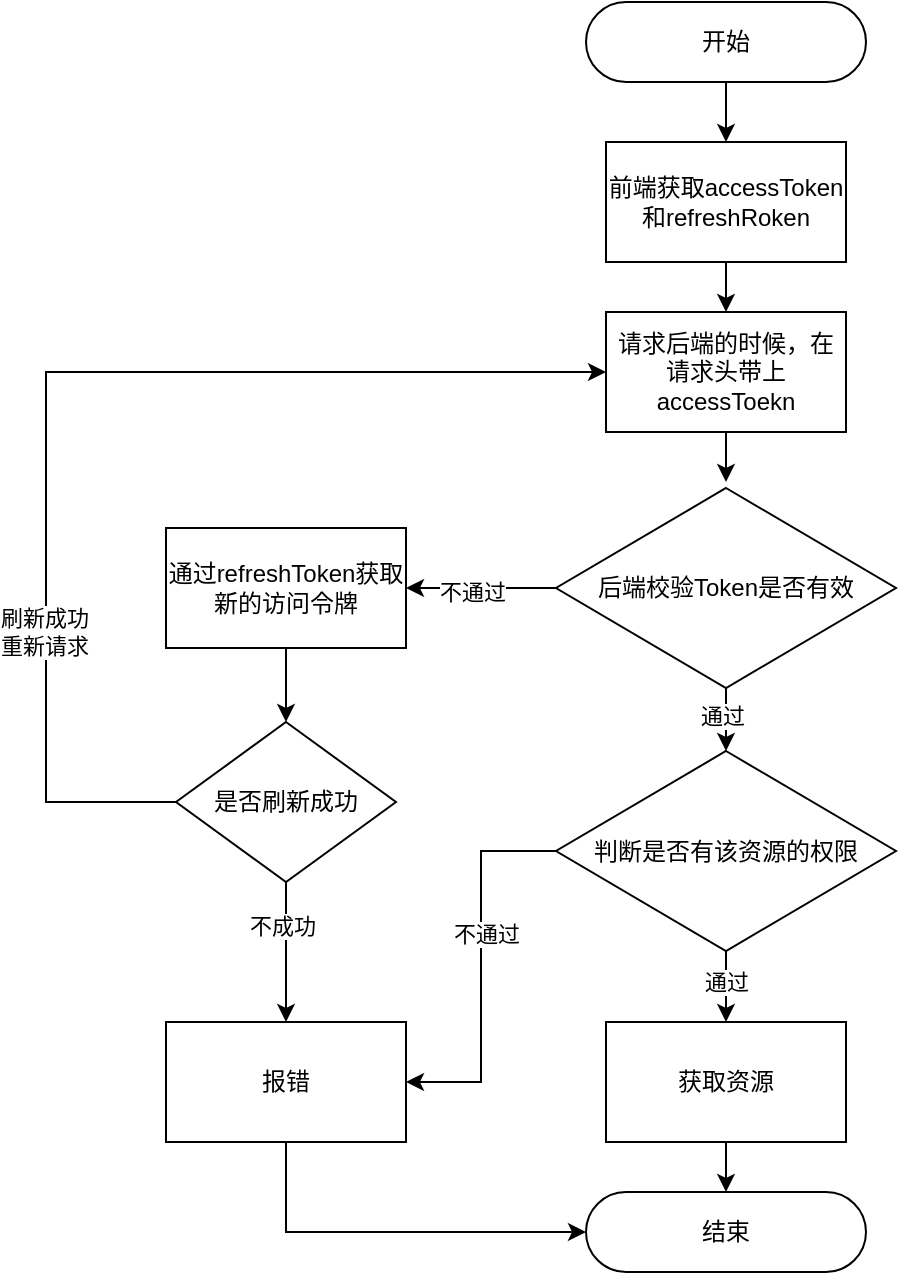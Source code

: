 <mxfile version="26.1.0">
  <diagram name="第 1 页" id="Kd9y4JIdKr67X6o098Qk">
    <mxGraphModel dx="1166" dy="770" grid="1" gridSize="10" guides="1" tooltips="1" connect="1" arrows="1" fold="1" page="1" pageScale="1" pageWidth="827" pageHeight="1169" math="0" shadow="0">
      <root>
        <mxCell id="0" />
        <mxCell id="1" parent="0" />
        <mxCell id="Co_ZKeGMq0DFVPIkAKi8-12" style="edgeStyle=orthogonalEdgeStyle;rounded=0;orthogonalLoop=1;jettySize=auto;html=1;exitX=0.5;exitY=1;exitDx=0;exitDy=0;" edge="1" parent="1" source="Co_ZKeGMq0DFVPIkAKi8-1" target="Co_ZKeGMq0DFVPIkAKi8-2">
          <mxGeometry relative="1" as="geometry" />
        </mxCell>
        <mxCell id="Co_ZKeGMq0DFVPIkAKi8-1" value="开始" style="rounded=1;whiteSpace=wrap;html=1;arcSize=50;" vertex="1" parent="1">
          <mxGeometry x="360" y="160" width="140" height="40" as="geometry" />
        </mxCell>
        <mxCell id="Co_ZKeGMq0DFVPIkAKi8-13" style="edgeStyle=orthogonalEdgeStyle;rounded=0;orthogonalLoop=1;jettySize=auto;html=1;exitX=0.5;exitY=1;exitDx=0;exitDy=0;entryX=0.5;entryY=0;entryDx=0;entryDy=0;" edge="1" parent="1" source="Co_ZKeGMq0DFVPIkAKi8-2" target="Co_ZKeGMq0DFVPIkAKi8-3">
          <mxGeometry relative="1" as="geometry" />
        </mxCell>
        <mxCell id="Co_ZKeGMq0DFVPIkAKi8-2" value="前端获取accessToken和refreshRoken" style="rounded=0;whiteSpace=wrap;html=1;" vertex="1" parent="1">
          <mxGeometry x="370" y="230" width="120" height="60" as="geometry" />
        </mxCell>
        <mxCell id="Co_ZKeGMq0DFVPIkAKi8-14" style="edgeStyle=orthogonalEdgeStyle;rounded=0;orthogonalLoop=1;jettySize=auto;html=1;exitX=0.5;exitY=1;exitDx=0;exitDy=0;" edge="1" parent="1" source="Co_ZKeGMq0DFVPIkAKi8-3">
          <mxGeometry relative="1" as="geometry">
            <mxPoint x="430" y="400" as="targetPoint" />
          </mxGeometry>
        </mxCell>
        <mxCell id="Co_ZKeGMq0DFVPIkAKi8-3" value="请求后端的时候，在请求头带上accessToekn" style="whiteSpace=wrap;html=1;rounded=0;" vertex="1" parent="1">
          <mxGeometry x="370" y="315" width="120" height="60" as="geometry" />
        </mxCell>
        <mxCell id="Co_ZKeGMq0DFVPIkAKi8-15" style="edgeStyle=orthogonalEdgeStyle;rounded=0;orthogonalLoop=1;jettySize=auto;html=1;exitX=0.5;exitY=1;exitDx=0;exitDy=0;entryX=0.5;entryY=0;entryDx=0;entryDy=0;" edge="1" parent="1" source="Co_ZKeGMq0DFVPIkAKi8-5" target="Co_ZKeGMq0DFVPIkAKi8-7">
          <mxGeometry relative="1" as="geometry" />
        </mxCell>
        <mxCell id="Co_ZKeGMq0DFVPIkAKi8-16" value="通过" style="edgeLabel;html=1;align=center;verticalAlign=middle;resizable=0;points=[];" vertex="1" connectable="0" parent="Co_ZKeGMq0DFVPIkAKi8-15">
          <mxGeometry x="-0.132" y="-2" relative="1" as="geometry">
            <mxPoint as="offset" />
          </mxGeometry>
        </mxCell>
        <mxCell id="Co_ZKeGMq0DFVPIkAKi8-28" style="edgeStyle=orthogonalEdgeStyle;rounded=0;orthogonalLoop=1;jettySize=auto;html=1;exitX=0;exitY=0.5;exitDx=0;exitDy=0;" edge="1" parent="1" source="Co_ZKeGMq0DFVPIkAKi8-5" target="Co_ZKeGMq0DFVPIkAKi8-25">
          <mxGeometry relative="1" as="geometry" />
        </mxCell>
        <mxCell id="Co_ZKeGMq0DFVPIkAKi8-29" value="不通过" style="edgeLabel;html=1;align=center;verticalAlign=middle;resizable=0;points=[];" vertex="1" connectable="0" parent="Co_ZKeGMq0DFVPIkAKi8-28">
          <mxGeometry x="0.123" y="2" relative="1" as="geometry">
            <mxPoint as="offset" />
          </mxGeometry>
        </mxCell>
        <mxCell id="Co_ZKeGMq0DFVPIkAKi8-5" value="后端校验Token是否有效" style="rhombus;whiteSpace=wrap;html=1;" vertex="1" parent="1">
          <mxGeometry x="345" y="403" width="170" height="100" as="geometry" />
        </mxCell>
        <mxCell id="Co_ZKeGMq0DFVPIkAKi8-17" style="edgeStyle=orthogonalEdgeStyle;rounded=0;orthogonalLoop=1;jettySize=auto;html=1;exitX=0.5;exitY=1;exitDx=0;exitDy=0;entryX=0.5;entryY=0;entryDx=0;entryDy=0;" edge="1" parent="1" source="Co_ZKeGMq0DFVPIkAKi8-7" target="Co_ZKeGMq0DFVPIkAKi8-8">
          <mxGeometry relative="1" as="geometry" />
        </mxCell>
        <mxCell id="Co_ZKeGMq0DFVPIkAKi8-18" value="通过" style="edgeLabel;html=1;align=center;verticalAlign=middle;resizable=0;points=[];" vertex="1" connectable="0" parent="Co_ZKeGMq0DFVPIkAKi8-17">
          <mxGeometry x="0.305" relative="1" as="geometry">
            <mxPoint y="-8" as="offset" />
          </mxGeometry>
        </mxCell>
        <mxCell id="Co_ZKeGMq0DFVPIkAKi8-22" style="edgeStyle=orthogonalEdgeStyle;rounded=0;orthogonalLoop=1;jettySize=auto;html=1;exitX=0;exitY=0.5;exitDx=0;exitDy=0;entryX=1;entryY=0.5;entryDx=0;entryDy=0;" edge="1" parent="1" source="Co_ZKeGMq0DFVPIkAKi8-7" target="Co_ZKeGMq0DFVPIkAKi8-9">
          <mxGeometry relative="1" as="geometry" />
        </mxCell>
        <mxCell id="Co_ZKeGMq0DFVPIkAKi8-23" value="不通过" style="edgeLabel;html=1;align=center;verticalAlign=middle;resizable=0;points=[];" vertex="1" connectable="0" parent="Co_ZKeGMq0DFVPIkAKi8-22">
          <mxGeometry x="-0.176" y="2" relative="1" as="geometry">
            <mxPoint as="offset" />
          </mxGeometry>
        </mxCell>
        <mxCell id="Co_ZKeGMq0DFVPIkAKi8-7" value="判断是否有该资源的权限" style="rhombus;whiteSpace=wrap;html=1;" vertex="1" parent="1">
          <mxGeometry x="345" y="534.5" width="170" height="100" as="geometry" />
        </mxCell>
        <mxCell id="Co_ZKeGMq0DFVPIkAKi8-19" style="edgeStyle=orthogonalEdgeStyle;rounded=0;orthogonalLoop=1;jettySize=auto;html=1;exitX=0.5;exitY=1;exitDx=0;exitDy=0;entryX=0.5;entryY=0;entryDx=0;entryDy=0;" edge="1" parent="1" source="Co_ZKeGMq0DFVPIkAKi8-8" target="Co_ZKeGMq0DFVPIkAKi8-11">
          <mxGeometry relative="1" as="geometry" />
        </mxCell>
        <mxCell id="Co_ZKeGMq0DFVPIkAKi8-8" value="获取资源" style="rounded=0;whiteSpace=wrap;html=1;" vertex="1" parent="1">
          <mxGeometry x="370" y="670" width="120" height="60" as="geometry" />
        </mxCell>
        <mxCell id="Co_ZKeGMq0DFVPIkAKi8-24" style="edgeStyle=orthogonalEdgeStyle;rounded=0;orthogonalLoop=1;jettySize=auto;html=1;exitX=0.5;exitY=1;exitDx=0;exitDy=0;entryX=0;entryY=0.5;entryDx=0;entryDy=0;" edge="1" parent="1" source="Co_ZKeGMq0DFVPIkAKi8-9" target="Co_ZKeGMq0DFVPIkAKi8-11">
          <mxGeometry relative="1" as="geometry" />
        </mxCell>
        <mxCell id="Co_ZKeGMq0DFVPIkAKi8-9" value="报错" style="rounded=0;whiteSpace=wrap;html=1;" vertex="1" parent="1">
          <mxGeometry x="150" y="670" width="120" height="60" as="geometry" />
        </mxCell>
        <mxCell id="Co_ZKeGMq0DFVPIkAKi8-11" value="结束" style="rounded=1;whiteSpace=wrap;html=1;arcSize=50;" vertex="1" parent="1">
          <mxGeometry x="360" y="755" width="140" height="40" as="geometry" />
        </mxCell>
        <mxCell id="Co_ZKeGMq0DFVPIkAKi8-31" style="edgeStyle=orthogonalEdgeStyle;rounded=0;orthogonalLoop=1;jettySize=auto;html=1;exitX=0.5;exitY=1;exitDx=0;exitDy=0;entryX=0.5;entryY=0;entryDx=0;entryDy=0;" edge="1" parent="1" source="Co_ZKeGMq0DFVPIkAKi8-25" target="Co_ZKeGMq0DFVPIkAKi8-27">
          <mxGeometry relative="1" as="geometry" />
        </mxCell>
        <mxCell id="Co_ZKeGMq0DFVPIkAKi8-25" value="通过refreshToken获取新的访问令牌" style="rounded=0;whiteSpace=wrap;html=1;" vertex="1" parent="1">
          <mxGeometry x="150" y="423" width="120" height="60" as="geometry" />
        </mxCell>
        <mxCell id="Co_ZKeGMq0DFVPIkAKi8-30" style="edgeStyle=orthogonalEdgeStyle;rounded=0;orthogonalLoop=1;jettySize=auto;html=1;exitX=0.5;exitY=1;exitDx=0;exitDy=0;entryX=0.5;entryY=0;entryDx=0;entryDy=0;" edge="1" parent="1" source="Co_ZKeGMq0DFVPIkAKi8-27" target="Co_ZKeGMq0DFVPIkAKi8-9">
          <mxGeometry relative="1" as="geometry" />
        </mxCell>
        <mxCell id="Co_ZKeGMq0DFVPIkAKi8-32" value="不成功" style="edgeLabel;html=1;align=center;verticalAlign=middle;resizable=0;points=[];" vertex="1" connectable="0" parent="Co_ZKeGMq0DFVPIkAKi8-30">
          <mxGeometry x="-0.388" y="-2" relative="1" as="geometry">
            <mxPoint as="offset" />
          </mxGeometry>
        </mxCell>
        <mxCell id="Co_ZKeGMq0DFVPIkAKi8-33" style="edgeStyle=orthogonalEdgeStyle;rounded=0;orthogonalLoop=1;jettySize=auto;html=1;exitX=0;exitY=0.5;exitDx=0;exitDy=0;entryX=0;entryY=0.5;entryDx=0;entryDy=0;" edge="1" parent="1" source="Co_ZKeGMq0DFVPIkAKi8-27" target="Co_ZKeGMq0DFVPIkAKi8-3">
          <mxGeometry relative="1" as="geometry">
            <Array as="points">
              <mxPoint x="90" y="560" />
              <mxPoint x="90" y="345" />
            </Array>
          </mxGeometry>
        </mxCell>
        <mxCell id="Co_ZKeGMq0DFVPIkAKi8-34" value="刷新成功&lt;br&gt;重新请求" style="edgeLabel;html=1;align=center;verticalAlign=middle;resizable=0;points=[];" vertex="1" connectable="0" parent="Co_ZKeGMq0DFVPIkAKi8-33">
          <mxGeometry x="-0.465" y="1" relative="1" as="geometry">
            <mxPoint as="offset" />
          </mxGeometry>
        </mxCell>
        <mxCell id="Co_ZKeGMq0DFVPIkAKi8-27" value="是否刷新成功" style="rhombus;whiteSpace=wrap;html=1;" vertex="1" parent="1">
          <mxGeometry x="155" y="520" width="110" height="80" as="geometry" />
        </mxCell>
      </root>
    </mxGraphModel>
  </diagram>
</mxfile>
